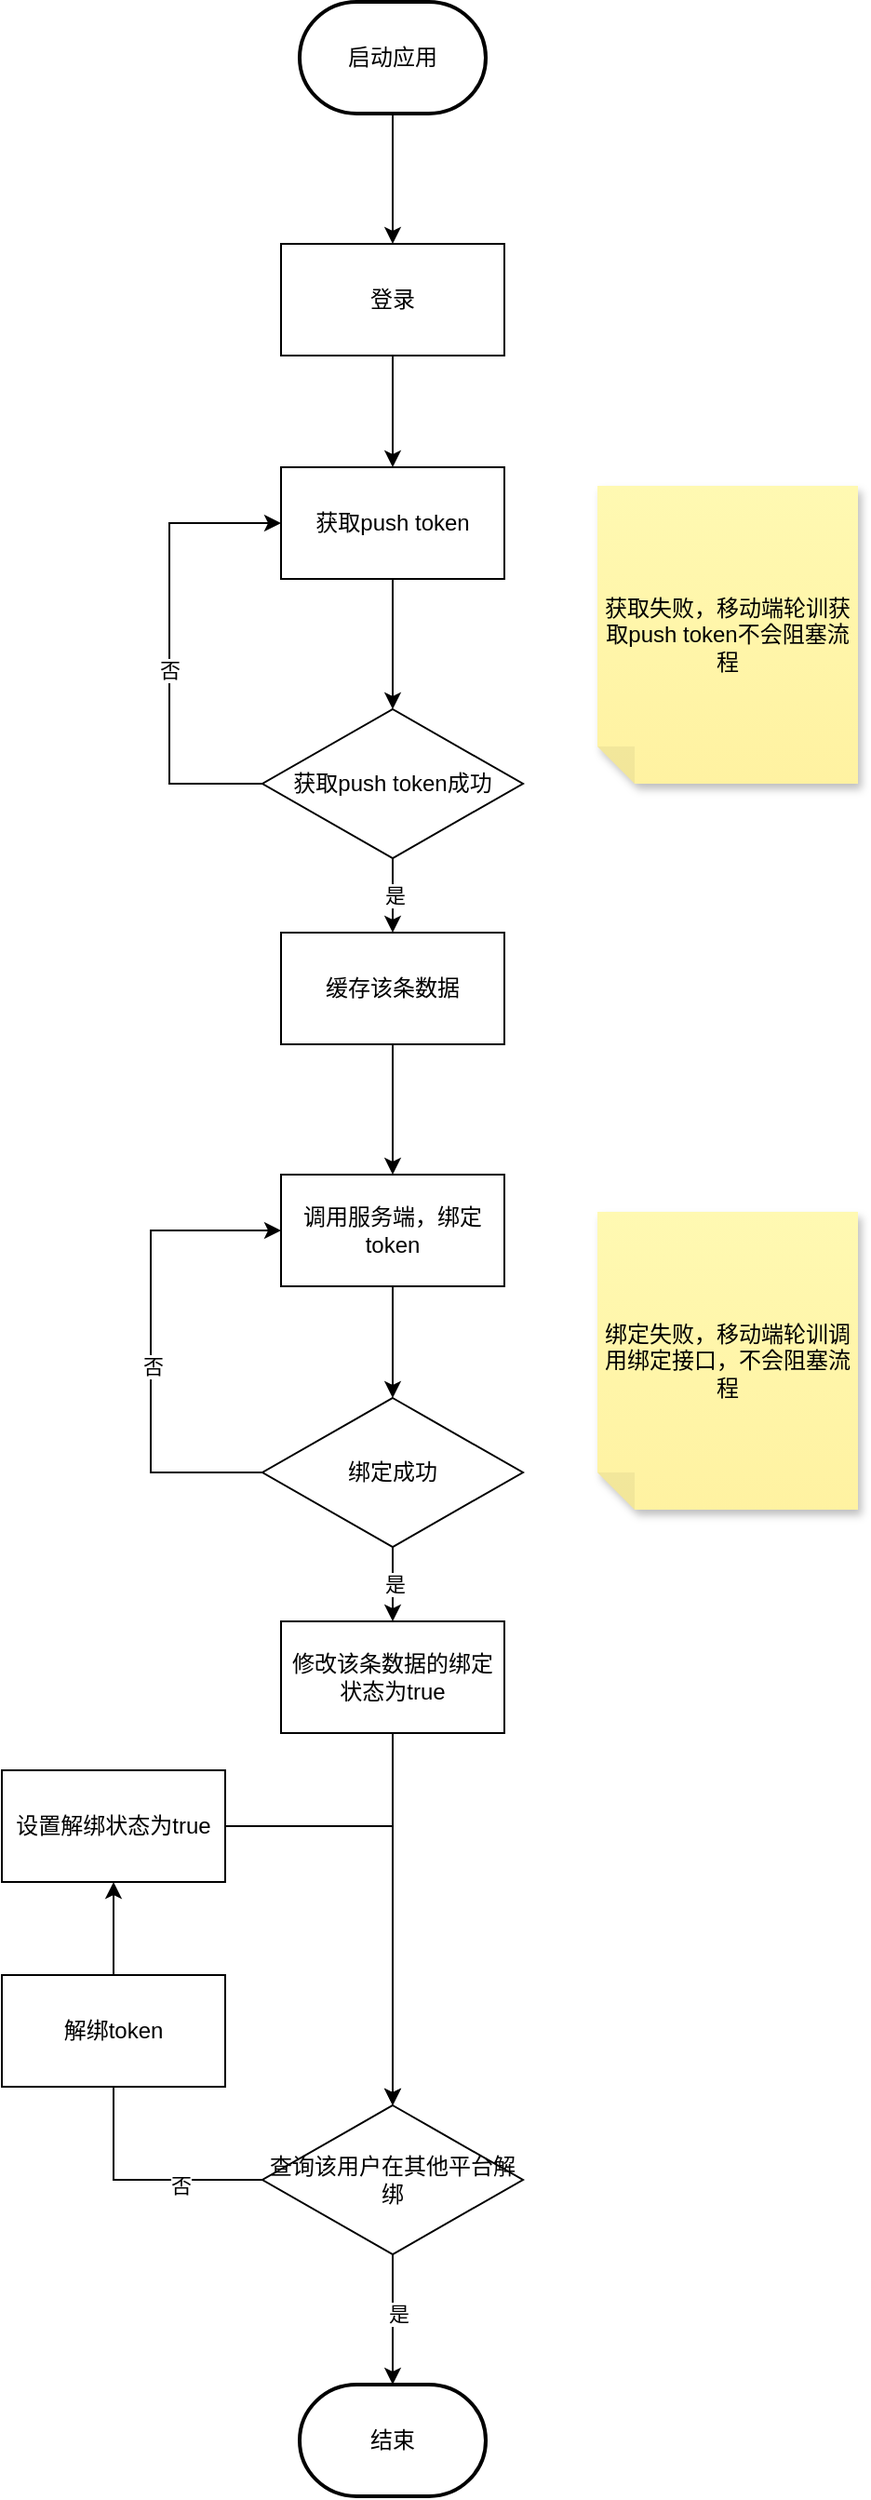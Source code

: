 <mxfile version="22.0.4" type="github">
  <diagram name="第 1 页" id="_E5e3OPJhBH-JHSsdqws">
    <mxGraphModel dx="1434" dy="790" grid="1" gridSize="10" guides="1" tooltips="1" connect="1" arrows="1" fold="1" page="1" pageScale="1" pageWidth="827" pageHeight="1169" math="0" shadow="0">
      <root>
        <mxCell id="0" />
        <mxCell id="1" parent="0" />
        <mxCell id="H6Pqwoj6atNG_Xe4znbr-2" value="启动应用" style="strokeWidth=2;html=1;shape=mxgraph.flowchart.terminator;whiteSpace=wrap;" parent="1" vertex="1">
          <mxGeometry x="280" y="150" width="100" height="60" as="geometry" />
        </mxCell>
        <mxCell id="H6Pqwoj6atNG_Xe4znbr-3" value="" style="endArrow=classic;html=1;rounded=0;exitX=0.5;exitY=1;exitDx=0;exitDy=0;exitPerimeter=0;" parent="1" source="H6Pqwoj6atNG_Xe4znbr-2" edge="1">
          <mxGeometry width="50" height="50" relative="1" as="geometry">
            <mxPoint x="390" y="480" as="sourcePoint" />
            <mxPoint x="330" y="280" as="targetPoint" />
          </mxGeometry>
        </mxCell>
        <mxCell id="H6Pqwoj6atNG_Xe4znbr-6" style="edgeStyle=orthogonalEdgeStyle;rounded=0;orthogonalLoop=1;jettySize=auto;html=1;exitX=0.5;exitY=1;exitDx=0;exitDy=0;" parent="1" source="H6Pqwoj6atNG_Xe4znbr-5" edge="1">
          <mxGeometry relative="1" as="geometry">
            <mxPoint x="330" y="400" as="targetPoint" />
          </mxGeometry>
        </mxCell>
        <mxCell id="H6Pqwoj6atNG_Xe4znbr-5" value="登录&lt;br&gt;" style="rounded=0;whiteSpace=wrap;html=1;" parent="1" vertex="1">
          <mxGeometry x="270" y="280" width="120" height="60" as="geometry" />
        </mxCell>
        <mxCell id="H6Pqwoj6atNG_Xe4znbr-8" style="edgeStyle=orthogonalEdgeStyle;rounded=0;orthogonalLoop=1;jettySize=auto;html=1;exitX=0.5;exitY=1;exitDx=0;exitDy=0;" parent="1" source="H6Pqwoj6atNG_Xe4znbr-7" edge="1">
          <mxGeometry relative="1" as="geometry">
            <mxPoint x="330" y="530" as="targetPoint" />
          </mxGeometry>
        </mxCell>
        <mxCell id="H6Pqwoj6atNG_Xe4znbr-7" value="获取push token&lt;br&gt;" style="rounded=0;whiteSpace=wrap;html=1;" parent="1" vertex="1">
          <mxGeometry x="270" y="400" width="120" height="60" as="geometry" />
        </mxCell>
        <mxCell id="H6Pqwoj6atNG_Xe4znbr-13" style="edgeStyle=orthogonalEdgeStyle;rounded=0;orthogonalLoop=1;jettySize=auto;html=1;entryX=0;entryY=0.5;entryDx=0;entryDy=0;" parent="1" source="H6Pqwoj6atNG_Xe4znbr-9" target="H6Pqwoj6atNG_Xe4znbr-7" edge="1">
          <mxGeometry relative="1" as="geometry">
            <Array as="points">
              <mxPoint x="210" y="570" />
              <mxPoint x="210" y="430" />
            </Array>
          </mxGeometry>
        </mxCell>
        <mxCell id="vmqMuCNgfrPLHFyOs02x-1" value="否" style="edgeLabel;html=1;align=center;verticalAlign=middle;resizable=0;points=[];" vertex="1" connectable="0" parent="H6Pqwoj6atNG_Xe4znbr-13">
          <mxGeometry x="-0.112" relative="1" as="geometry">
            <mxPoint as="offset" />
          </mxGeometry>
        </mxCell>
        <mxCell id="H6Pqwoj6atNG_Xe4znbr-15" value="是" style="edgeStyle=orthogonalEdgeStyle;rounded=0;orthogonalLoop=1;jettySize=auto;html=1;" parent="1" source="H6Pqwoj6atNG_Xe4znbr-9" edge="1">
          <mxGeometry relative="1" as="geometry">
            <mxPoint x="330" y="650" as="targetPoint" />
          </mxGeometry>
        </mxCell>
        <mxCell id="H6Pqwoj6atNG_Xe4znbr-9" value="获取push token成功" style="rhombus;whiteSpace=wrap;html=1;" parent="1" vertex="1">
          <mxGeometry x="260" y="530" width="140" height="80" as="geometry" />
        </mxCell>
        <mxCell id="H6Pqwoj6atNG_Xe4znbr-17" style="edgeStyle=orthogonalEdgeStyle;rounded=0;orthogonalLoop=1;jettySize=auto;html=1;" parent="1" source="H6Pqwoj6atNG_Xe4znbr-16" edge="1">
          <mxGeometry relative="1" as="geometry">
            <mxPoint x="330" y="900" as="targetPoint" />
          </mxGeometry>
        </mxCell>
        <mxCell id="H6Pqwoj6atNG_Xe4znbr-16" value="调用服务端，绑定token&lt;br&gt;" style="rounded=0;whiteSpace=wrap;html=1;" parent="1" vertex="1">
          <mxGeometry x="270" y="780" width="120" height="60" as="geometry" />
        </mxCell>
        <mxCell id="H6Pqwoj6atNG_Xe4znbr-22" style="edgeStyle=orthogonalEdgeStyle;rounded=0;orthogonalLoop=1;jettySize=auto;html=1;entryX=0;entryY=0.5;entryDx=0;entryDy=0;" parent="1" source="H6Pqwoj6atNG_Xe4znbr-18" target="H6Pqwoj6atNG_Xe4znbr-16" edge="1">
          <mxGeometry relative="1" as="geometry">
            <Array as="points">
              <mxPoint x="200" y="940" />
              <mxPoint x="200" y="810" />
            </Array>
          </mxGeometry>
        </mxCell>
        <mxCell id="vmqMuCNgfrPLHFyOs02x-2" value="否" style="edgeLabel;html=1;align=center;verticalAlign=middle;resizable=0;points=[];" vertex="1" connectable="0" parent="H6Pqwoj6atNG_Xe4znbr-22">
          <mxGeometry x="-0.1" y="-1" relative="1" as="geometry">
            <mxPoint as="offset" />
          </mxGeometry>
        </mxCell>
        <mxCell id="H6Pqwoj6atNG_Xe4znbr-23" value="是" style="edgeStyle=orthogonalEdgeStyle;rounded=0;orthogonalLoop=1;jettySize=auto;html=1;" parent="1" source="H6Pqwoj6atNG_Xe4znbr-18" edge="1">
          <mxGeometry relative="1" as="geometry">
            <mxPoint x="330" y="1020" as="targetPoint" />
          </mxGeometry>
        </mxCell>
        <mxCell id="H6Pqwoj6atNG_Xe4znbr-18" value="绑定成功" style="rhombus;whiteSpace=wrap;html=1;" parent="1" vertex="1">
          <mxGeometry x="260" y="900" width="140" height="80" as="geometry" />
        </mxCell>
        <mxCell id="H6Pqwoj6atNG_Xe4znbr-21" style="edgeStyle=orthogonalEdgeStyle;rounded=0;orthogonalLoop=1;jettySize=auto;html=1;entryX=0.5;entryY=0;entryDx=0;entryDy=0;" parent="1" source="H6Pqwoj6atNG_Xe4znbr-19" target="H6Pqwoj6atNG_Xe4znbr-16" edge="1">
          <mxGeometry relative="1" as="geometry" />
        </mxCell>
        <mxCell id="H6Pqwoj6atNG_Xe4znbr-19" value="缓存该条数据" style="rounded=0;whiteSpace=wrap;html=1;" parent="1" vertex="1">
          <mxGeometry x="270" y="650" width="120" height="60" as="geometry" />
        </mxCell>
        <mxCell id="H6Pqwoj6atNG_Xe4znbr-37" value="修改该条数据的绑定状态为true" style="rounded=0;whiteSpace=wrap;html=1;" parent="1" vertex="1">
          <mxGeometry x="270" y="1020" width="120" height="60" as="geometry" />
        </mxCell>
        <mxCell id="H6Pqwoj6atNG_Xe4znbr-38" style="edgeStyle=orthogonalEdgeStyle;rounded=0;orthogonalLoop=1;jettySize=auto;html=1;entryX=0.5;entryY=0;entryDx=0;entryDy=0;" parent="1" source="H6Pqwoj6atNG_Xe4znbr-37" target="vmqMuCNgfrPLHFyOs02x-7" edge="1">
          <mxGeometry relative="1" as="geometry">
            <mxPoint x="340" y="1130" as="targetPoint" />
          </mxGeometry>
        </mxCell>
        <mxCell id="vmqMuCNgfrPLHFyOs02x-4" value="获取失败，移动端轮训获取push token不会阻塞流程" style="shape=note;whiteSpace=wrap;html=1;backgroundOutline=1;fontColor=#000000;darkOpacity=0.05;fillColor=#FFF9B2;strokeColor=none;fillStyle=solid;direction=west;gradientDirection=north;gradientColor=#FFF2A1;shadow=1;size=20;pointerEvents=1;" vertex="1" parent="1">
          <mxGeometry x="440" y="410" width="140" height="160" as="geometry" />
        </mxCell>
        <mxCell id="vmqMuCNgfrPLHFyOs02x-5" value="绑定失败，移动端轮训调用绑定接口，不会阻塞流程" style="shape=note;whiteSpace=wrap;html=1;backgroundOutline=1;fontColor=#000000;darkOpacity=0.05;fillColor=#FFF9B2;strokeColor=none;fillStyle=solid;direction=west;gradientDirection=north;gradientColor=#FFF2A1;shadow=1;size=20;pointerEvents=1;" vertex="1" parent="1">
          <mxGeometry x="440" y="800" width="140" height="160" as="geometry" />
        </mxCell>
        <mxCell id="vmqMuCNgfrPLHFyOs02x-9" style="edgeStyle=orthogonalEdgeStyle;rounded=0;orthogonalLoop=1;jettySize=auto;html=1;entryX=0.5;entryY=1;entryDx=0;entryDy=0;" edge="1" parent="1" source="vmqMuCNgfrPLHFyOs02x-7" target="vmqMuCNgfrPLHFyOs02x-12">
          <mxGeometry relative="1" as="geometry">
            <mxPoint x="180" y="1190" as="targetPoint" />
          </mxGeometry>
        </mxCell>
        <mxCell id="vmqMuCNgfrPLHFyOs02x-17" value="否" style="edgeLabel;html=1;align=center;verticalAlign=middle;resizable=0;points=[];" vertex="1" connectable="0" parent="vmqMuCNgfrPLHFyOs02x-9">
          <mxGeometry x="-0.633" y="3" relative="1" as="geometry">
            <mxPoint as="offset" />
          </mxGeometry>
        </mxCell>
        <mxCell id="vmqMuCNgfrPLHFyOs02x-14" style="edgeStyle=orthogonalEdgeStyle;rounded=0;orthogonalLoop=1;jettySize=auto;html=1;" edge="1" parent="1" source="vmqMuCNgfrPLHFyOs02x-7">
          <mxGeometry relative="1" as="geometry">
            <mxPoint x="330" y="1430" as="targetPoint" />
          </mxGeometry>
        </mxCell>
        <mxCell id="vmqMuCNgfrPLHFyOs02x-16" value="是" style="edgeLabel;html=1;align=center;verticalAlign=middle;resizable=0;points=[];" vertex="1" connectable="0" parent="vmqMuCNgfrPLHFyOs02x-14">
          <mxGeometry x="-0.092" y="3" relative="1" as="geometry">
            <mxPoint as="offset" />
          </mxGeometry>
        </mxCell>
        <mxCell id="vmqMuCNgfrPLHFyOs02x-7" value="查询该用户在其他平台解绑" style="rhombus;whiteSpace=wrap;html=1;" vertex="1" parent="1">
          <mxGeometry x="260" y="1280" width="140" height="80" as="geometry" />
        </mxCell>
        <mxCell id="vmqMuCNgfrPLHFyOs02x-10" value="解绑token" style="rounded=0;whiteSpace=wrap;html=1;" vertex="1" parent="1">
          <mxGeometry x="120" y="1210" width="120" height="60" as="geometry" />
        </mxCell>
        <mxCell id="vmqMuCNgfrPLHFyOs02x-13" style="edgeStyle=orthogonalEdgeStyle;rounded=0;orthogonalLoop=1;jettySize=auto;html=1;entryX=0.5;entryY=0;entryDx=0;entryDy=0;" edge="1" parent="1" source="vmqMuCNgfrPLHFyOs02x-12" target="vmqMuCNgfrPLHFyOs02x-7">
          <mxGeometry relative="1" as="geometry" />
        </mxCell>
        <mxCell id="vmqMuCNgfrPLHFyOs02x-12" value="设置解绑状态为true" style="rounded=0;whiteSpace=wrap;html=1;" vertex="1" parent="1">
          <mxGeometry x="120" y="1100" width="120" height="60" as="geometry" />
        </mxCell>
        <mxCell id="vmqMuCNgfrPLHFyOs02x-15" value="结束" style="strokeWidth=2;html=1;shape=mxgraph.flowchart.terminator;whiteSpace=wrap;" vertex="1" parent="1">
          <mxGeometry x="280" y="1430" width="100" height="60" as="geometry" />
        </mxCell>
      </root>
    </mxGraphModel>
  </diagram>
</mxfile>
